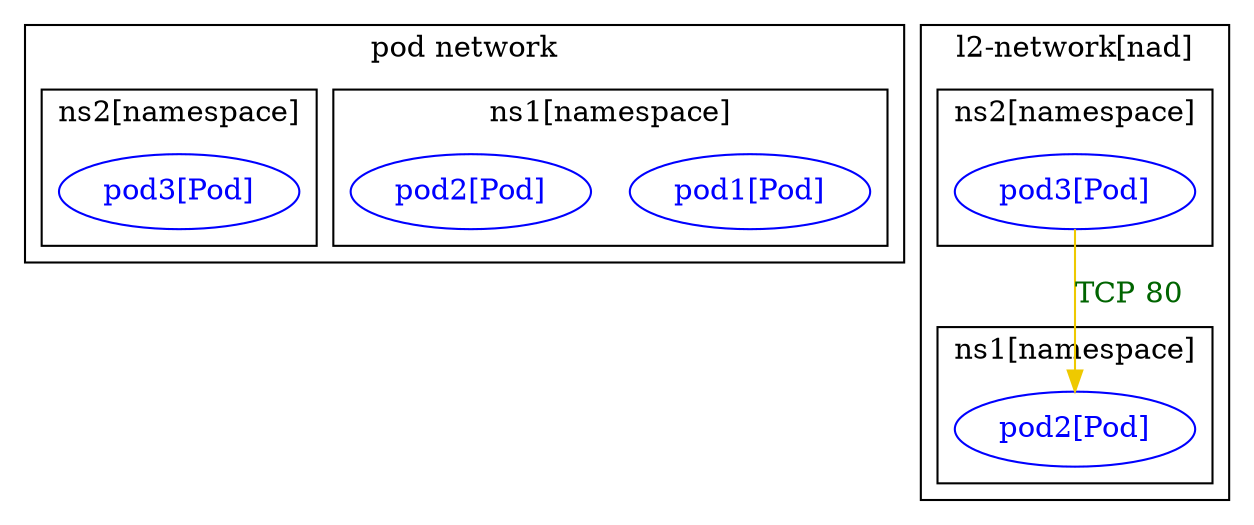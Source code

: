 digraph {
	subgraph "cluster_pod_network" {
	label="pod network"
	subgraph "cluster_ns1[namespace]" {
		color="black"
		fontcolor="black"
		"ns1/pod1[Pod]" [label="pod1[Pod]" color="blue" fontcolor="blue"]
		"ns1/pod2[Pod]" [label="pod2[Pod]" color="blue" fontcolor="blue"]
		label="ns1[namespace]"
	}
	subgraph "cluster_ns2[namespace]" {
		color="black"
		fontcolor="black"
		"ns2/pod3[Pod]" [label="pod3[Pod]" color="blue" fontcolor="blue"]
		label="ns2[namespace]"
	}
	}
	subgraph "cluster_l2-network" {
	label="l2-network[nad]"
	subgraph "cluster_ns1[namespace]" {
		color="black"
		fontcolor="black"
		"ns1/pod2[Pod]l2-network" [label="pod2[Pod]" color="blue" fontcolor="blue"]
		label="ns1[namespace]"
	}
	subgraph "cluster_ns2[namespace]" {
		color="black"
		fontcolor="black"
		"ns2/pod3[Pod]l2-network" [label="pod3[Pod]" color="blue" fontcolor="blue"]
		label="ns2[namespace]"
	}
	}
	"ns2/pod3[Pod]l2-network" -> "ns1/pod2[Pod]l2-network" [label="TCP 80" color="gold2" fontcolor="darkgreen" weight=1]
}